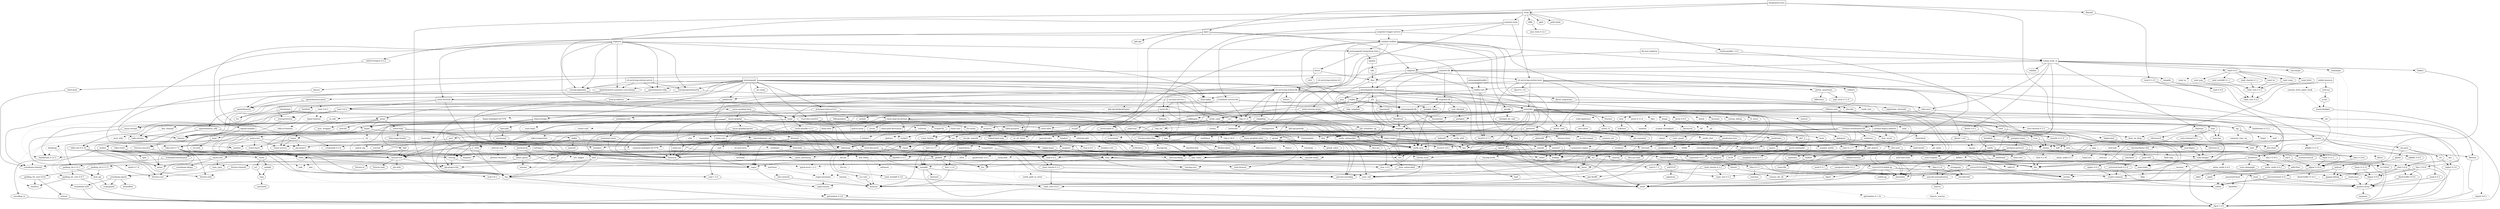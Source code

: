 digraph {
    0 [ label = "catalyst-toolbox" shape = box]
    1 [ label = "chain-addr" shape = box]
    2 [ label = "chain-core" shape = box]
    3 [ label = "chain-ser" shape = box]
    4 [ label = "chain-crypto" shape = box]
    5 [ label = "typed-bytes" shape = box]
    6 [ label = "chain-impl-mockchain" shape = box]
    7 [ label = "cardano-legacy-address" shape = box]
    8 [ label = "chain-time" shape = box]
    9 [ label = "chain-vote" shape = box]
    10 [ label = "imhamt" shape = box]
    11 [ label = "sparse-array" shape = box]
    12 [ label = "chain-storage" shape = box]
    13 [ label = "jcli" shape = box]
    14 [ label = "jormungandr-lib" shape = box]
    15 [ label = "jormungandr-automation" shape = box]
    16 [ label = "jortestkit" shape = box]
    17 [ label = "jormungandr-integration-tests" shape = box]
    18 [ label = "hersir" shape = box]
    19 [ label = "thor" shape = box]
    20 [ label = "loki" shape = box]
    21 [ label = "mjolnir" shape = box]
    22 [ label = "snapshot-lib" shape = box]
    23 [ label = "symmetric-cipher" shape = box]
    24 [ label = "vit-servicing-station-lib" shape = box]
    25 [ label = "event-db" shape = box]
    26 [ label = "vit-servicing-station-tests" shape = box]
    27 [ label = "wallet" shape = box]
    28 [ label = "chain-path-derivation" shape = box]
    29 [ label = "hdkeygen" shape = box]
    30 [ label = "chain-network" shape = box]
    31 [ label = "jormungandrwallet" shape = box]
    32 [ label = "wallet-core" shape = box]
    33 [ label = "wallet-wasm-js" shape = box]
    34 [ label = "jormungandr" shape = box]
    35 [ label = "explorer" shape = box]
    36 [ label = "settings" shape = box]
    37 [ label = "blockchain" shape = box]
    38 [ label = "vit-servicing-station-cli" shape = box]
    39 [ label = "vit-servicing-station-server" shape = box]
    40 [ label = "iapyx" shape = box]
    41 [ label = "valgrind" shape = box]
    42 [ label = "vitup" shape = box]
    43 [ label = "mainnet-lib" shape = box]
    44 [ label = "mainnet-tools" shape = box]
    45 [ label = "scheduler-service-lib" shape = box]
    46 [ label = "signals-handler" shape = box]
    47 [ label = "snapshot-trigger-service" shape = box]
    48 [ label = "voting_tools_rs" shape = box]
    49 [ label = "integration-tests" shape = box]
    50 [ label = "db-sync-explorer" shape = box]
    51 [ label = "cat-data-service" shape = box]
    52 [ label = "assert_fs" ]
    53 [ label = "bech32 0.8.1" ]
    54 [ label = "clap 4.1.4" ]
    55 [ label = "color-eyre" ]
    56 [ label = "csv" ]
    57 [ label = "fraction" ]
    58 [ label = "futures" ]
    59 [ label = "gag" ]
    60 [ label = "governor" ]
    61 [ label = "graphql_client" ]
    62 [ label = "hex" ]
    63 [ label = "image" ]
    64 [ label = "itertools" ]
    65 [ label = "once_cell" ]
    66 [ label = "qrcode" ]
    67 [ label = "quircs" ]
    68 [ label = "rand 0.8.5" ]
    69 [ label = "rand_chacha 0.3.1" ]
    70 [ label = "rayon" ]
    71 [ label = "regex" ]
    72 [ label = "reqwest" ]
    73 [ label = "rust_decimal" ]
    74 [ label = "serde" ]
    75 [ label = "serde_json" ]
    76 [ label = "serde_yaml" ]
    77 [ label = "sscanf" ]
    78 [ label = "thiserror" ]
    79 [ label = "time 0.3.17" ]
    80 [ label = "tokio" ]
    81 [ label = "tracing" ]
    82 [ label = "tracing-subscriber" ]
    83 [ label = "url" ]
    84 [ label = "cryptoxide 0.4.2" ]
    85 [ label = "proptest" ]
    86 [ label = "quickcheck" ]
    87 [ label = "curve25519-dalek-ng" ]
    88 [ label = "ed25519-bip32 0.4.1" ]
    89 [ label = "ed25519-dalek" ]
    90 [ label = "generic-array" ]
    91 [ label = "rand_core 0.6.4" ]
    92 [ label = "sha2 0.10.6" ]
    93 [ label = "lazy_static" ]
    94 [ label = "strum" ]
    95 [ label = "cbor_event" ]
    96 [ label = "const_format" ]
    97 [ label = "criterion" style = dashed]
    98 [ label = "data-pile" ]
    99 [ label = "sled" ]
    100 [ label = "tempfile" ]
    101 [ label = "base64 0.13.1" ]
    102 [ label = "bincode" ]
    103 [ label = "bytes" ]
    104 [ label = "clap_complete" ]
    105 [ label = "gtmpl" ]
    106 [ label = "rpassword" ]
    107 [ label = "http" ]
    108 [ label = "humantime" ]
    109 [ label = "parity-multiaddr" ]
    110 [ label = "serde_with" ]
    111 [ label = "assert_cmd" ]
    112 [ label = "bytesize" ]
    113 [ label = "custom_debug" ]
    114 [ label = "flate2" ]
    115 [ label = "fs_extra" ]
    116 [ label = "json" ]
    117 [ label = "keynesis" ]
    118 [ label = "log" ]
    119 [ label = "netstat2" ]
    120 [ label = "os_info" ]
    121 [ label = "poldercast" ]
    122 [ label = "predicates" ]
    123 [ label = "prost 0.9.0" ]
    124 [ label = "semver" ]
    125 [ label = "sysinfo" ]
    126 [ label = "tar" ]
    127 [ label = "tokio-stream" ]
    128 [ label = "tonic 0.6.2" ]
    129 [ label = "warp" ]
    130 [ label = "zip" ]
    131 [ label = "console" ]
    132 [ label = "dialoguer" ]
    133 [ label = "indicatif" ]
    134 [ label = "sha-1 0.9.8" ]
    135 [ label = "sha2 0.9.9" ]
    136 [ label = "bech32 0.7.3" ]
    137 [ label = "yaml-rust" ]
    138 [ label = "ctrlc" ]
    139 [ label = "slave-pool" ]
    140 [ label = "cocoon" ]
    141 [ label = "dirs" ]
    142 [ label = "serde_test" style = dashed]
    143 [ label = "zeroize" ]
    144 [ label = "diesel 1.4.8" ]
    145 [ label = "diesel_migrations" ]
    146 [ label = "dotenv" ]
    147 [ label = "http-zipkin" ]
    148 [ label = "notify" ]
    149 [ label = "r2d2" ]
    150 [ label = "simplelog" ]
    151 [ label = "tracing-futures" ]
    152 [ label = "bb8" ]
    153 [ label = "bb8-postgres" ]
    154 [ label = "chrono" ]
    155 [ label = "dotenvy" ]
    156 [ label = "tokio-postgres" ]
    157 [ label = "cfg-if 0.1.10" ]
    158 [ label = "dyn-clone" ]
    159 [ label = "fake" ]
    160 [ label = "hyper" ]
    161 [ label = "postgres" ]
    162 [ label = "pretty_assertions" ]
    163 [ label = "rand 0.7.3" ]
    164 [ label = "rand_core 0.5.1" ]
    165 [ label = "refinery" ]
    166 [ label = "hashlink" ]
    167 [ label = "http-body" ]
    168 [ label = "pin-project" ]
    169 [ label = "clear_on_drop" ]
    170 [ label = "console_error_panic_hook" style = dashed]
    171 [ label = "getrandom 0.2.8" ]
    172 [ label = "js-sys" ]
    173 [ label = "wasm-bindgen" ]
    174 [ label = "web-sys" ]
    175 [ label = "arc-swap" ]
    176 [ label = "jsonrpsee-core" ]
    177 [ label = "jsonrpsee-http-server" ]
    178 [ label = "linked-hash-map" ]
    179 [ label = "local-ip-address" ]
    180 [ label = "lru" ]
    181 [ label = "opentelemetry" ]
    182 [ label = "opentelemetry-otlp" ]
    183 [ label = "opentelemetry-semantic-conventions" ]
    184 [ label = "tokio-util 0.6.10" ]
    185 [ label = "tracing-appender" ]
    186 [ label = "tracing-opentelemetry" ]
    187 [ label = "trust-dns-resolver" ]
    188 [ label = "anyhow" ]
    189 [ label = "async-graphql" ]
    190 [ label = "async-graphql-warp" ]
    191 [ label = "futures-channel" ]
    192 [ label = "futures-util" ]
    193 [ label = "ed25519-bip32 0.3.2" ]
    194 [ label = "prettytable-rs" ]
    195 [ label = "warp-reverse-proxy" ]
    196 [ label = "diffy" ]
    197 [ label = "glob" ]
    198 [ label = "ipfs-api" ]
    199 [ label = "path-slash" ]
    200 [ label = "rustls" ]
    201 [ label = "rustls-pemfile 1.0.2" ]
    202 [ label = "tempdir" ]
    203 [ label = "tokio-rustls" ]
    204 [ label = "uuid 0.8.2" ]
    205 [ label = "walkdir" ]
    206 [ label = "blockfrost" ]
    207 [ label = "cardano-serialization-lib" ]
    208 [ label = "pharos" ]
    209 [ label = "job_scheduler_ng" ]
    210 [ label = "num-traits" ]
    211 [ label = "uuid 1.3.0" ]
    212 [ label = "bigdecimal" ]
    213 [ label = "blake2" ]
    214 [ label = "bytekind" ]
    215 [ label = "ciborium" ]
    216 [ label = "diesel 2.0.3" ]
    217 [ label = "microtype" ]
    218 [ label = "nonempty" ]
    219 [ label = "rand 0.6.5" ]
    220 [ label = "rand_core 0.4.2" ]
    221 [ label = "validity" ]
    222 [ label = "base64 0.21.0" ]
    223 [ label = "cfg-if 1.0.0" ]
    224 [ label = "libmath" ]
    225 [ label = "rand_chacha 0.2.2" ]
    226 [ label = "axum" ]
    227 [ label = "doc-comment" ]
    228 [ label = "globwalk" ]
    229 [ label = "predicates-core" ]
    230 [ label = "predicates-tree" ]
    231 [ label = "bitflags" ]
    232 [ label = "clap_lex" ]
    233 [ label = "is-terminal" ]
    234 [ label = "strsim" style = dashed]
    235 [ label = "termcolor" style = dashed]
    236 [ label = "backtrace" ]
    237 [ label = "color-spantrace" style = dashed]
    238 [ label = "eyre" ]
    239 [ label = "indenter" ]
    240 [ label = "owo-colors" ]
    241 [ label = "tracing-error" style = dashed]
    242 [ label = "bstr 0.2.17" ]
    243 [ label = "csv-core" ]
    244 [ label = "itoa 0.4.8" ]
    245 [ label = "ryu" ]
    246 [ label = "num" ]
    247 [ label = "futures-core" ]
    248 [ label = "futures-executor" ]
    249 [ label = "futures-io" ]
    250 [ label = "futures-sink" ]
    251 [ label = "futures-task" ]
    252 [ label = "filedescriptor" ]
    253 [ label = "futures-timer" style = dashed]
    254 [ label = "no-std-compat" ]
    255 [ label = "nonzero_ext" ]
    256 [ label = "parking_lot 0.12.1" ]
    257 [ label = "smallvec" ]
    258 [ label = "bytemuck" ]
    259 [ label = "byteorder" ]
    260 [ label = "color_quant" ]
    261 [ label = "gif" style = dashed]
    262 [ label = "jpeg-decoder" style = dashed]
    263 [ label = "num-iter" ]
    264 [ label = "num-rational 0.3.2" ]
    265 [ label = "png" style = dashed]
    266 [ label = "scoped_threadpool" style = dashed]
    267 [ label = "tiff" style = dashed]
    268 [ label = "either" ]
    269 [ label = "checked_int_cast" ]
    270 [ label = "ppv-lite86" ]
    271 [ label = "rayon-core" ]
    272 [ label = "aho-corasick" ]
    273 [ label = "memchr" ]
    274 [ label = "regex-syntax" ]
    275 [ label = "mime_guess" ]
    276 [ label = "serde_urlencoded" ]
    277 [ label = "tower-service" ]
    278 [ label = "arrayvec" ]
    279 [ label = "borsh" style = dashed]
    280 [ label = "bytecheck" style = dashed]
    281 [ label = "rkyv" style = dashed]
    282 [ label = "itoa 1.0.5" ]
    283 [ label = "indexmap" ]
    284 [ label = "time-core" ]
    285 [ label = "mio" style = dashed]
    286 [ label = "num_cpus" ]
    287 [ label = "pin-project-lite" ]
    288 [ label = "tracing-core" ]
    289 [ label = "matchers" style = dashed]
    290 [ label = "nu-ansi-term" style = dashed]
    291 [ label = "sharded-slab" style = dashed]
    292 [ label = "thread_local" ]
    293 [ label = "tracing-log" style = dashed]
    294 [ label = "tracing-serde" style = dashed]
    295 [ label = "form_urlencoded" ]
    296 [ label = "idna 0.3.0" ]
    297 [ label = "percent-encoding" ]
    298 [ label = "bit-set" style = dashed]
    299 [ label = "quick-error 2.0.1" style = dashed]
    300 [ label = "rand_xorshift 0.3.0" ]
    301 [ label = "rusty-fork" style = dashed]
    302 [ label = "unarray" ]
    303 [ label = "env_logger" style = dashed]
    304 [ label = "digest 0.9.0" ]
    305 [ label = "subtle-ng" ]
    306 [ label = "curve25519-dalek" ]
    307 [ label = "ed25519" ]
    308 [ label = "typenum" ]
    309 [ label = "digest 0.10.6" ]
    310 [ label = "atty" style = dashed]
    311 [ label = "cast" style = dashed]
    312 [ label = "clap 2.34.0" style = dashed]
    313 [ label = "criterion-plot" style = dashed]
    314 [ label = "oorandom" style = dashed]
    315 [ label = "plotters" style = dashed]
    316 [ label = "serde_cbor" style = dashed]
    317 [ label = "tinytemplate" style = dashed]
    318 [ label = "memmap2" ]
    319 [ label = "crc32fast" ]
    320 [ label = "crossbeam-epoch" ]
    321 [ label = "crossbeam-utils" ]
    322 [ label = "fxhash" ]
    323 [ label = "libc" ]
    324 [ label = "parking_lot 0.11.2" ]
    325 [ label = "fastrand" ]
    326 [ label = "remove_dir_all" ]
    327 [ label = "gtmpl_value" ]
    328 [ label = "fnv" ]
    329 [ label = "arrayref" ]
    330 [ label = "bs58" ]
    331 [ label = "data-encoding" ]
    332 [ label = "multihash" ]
    333 [ label = "static_assertions" ]
    334 [ label = "unsigned-varint 0.7.1" ]
    335 [ label = "bstr 1.2.0" ]
    336 [ label = "wait-timeout" ]
    337 [ label = "miniz_oxide 0.6.2" ]
    338 [ label = "cryptoxide 0.3.6" ]
    339 [ label = "difflib" style = dashed]
    340 [ label = "float-cmp" style = dashed]
    341 [ label = "normalize-line-endings" style = dashed]
    342 [ label = "filetime" ]
    343 [ label = "tokio-util 0.7.4" ]
    344 [ label = "async-stream" ]
    345 [ label = "h2" style = dashed]
    346 [ label = "hyper-timeout" style = dashed]
    347 [ label = "tower" ]
    348 [ label = "tower-layer" ]
    349 [ label = "headers" ]
    350 [ label = "mime" ]
    351 [ label = "multipart" style = dashed]
    352 [ label = "rustls-pemfile 0.2.1" ]
    353 [ label = "scoped-tls" ]
    354 [ label = "tokio-tungstenite" style = dashed]
    355 [ label = "aes" style = dashed]
    356 [ label = "bzip2" style = dashed]
    357 [ label = "constant_time_eq" style = dashed]
    358 [ label = "hmac 0.12.1" ]
    359 [ label = "pbkdf2 0.11.0" style = dashed]
    360 [ label = "sha1" ]
    361 [ label = "zstd" style = dashed]
    362 [ label = "unicode-width" ]
    363 [ label = "shell-words" ]
    364 [ label = "number_prefix" ]
    365 [ label = "block-buffer 0.9.0" ]
    366 [ label = "opaque-debug" ]
    367 [ label = "crossbeam-channel" ]
    368 [ label = "aes-gcm" ]
    369 [ label = "chacha20poly1305" ]
    370 [ label = "hmac 0.11.0" ]
    371 [ label = "pbkdf2 0.9.0" ]
    372 [ label = "dirs-sys" ]
    373 [ label = "pq-sys" style = dashed]
    374 [ label = "migrations_internals" ]
    375 [ label = "zipkin" ]
    376 [ label = "scheduled-thread-pool" ]
    377 [ label = "iana-time-zone" style = dashed]
    378 [ label = "num-integer" ]
    379 [ label = "time 0.1.45" style = dashed]
    380 [ label = "fallible-iterator" ]
    381 [ label = "phf" ]
    382 [ label = "postgres-protocol" ]
    383 [ label = "postgres-types" ]
    384 [ label = "socket2" ]
    385 [ label = "httparse" ]
    386 [ label = "httpdate" ]
    387 [ label = "want" ]
    388 [ label = "ansi_term 0.11.0" ]
    389 [ label = "difference" ]
    390 [ label = "getrandom 0.1.16" style = dashed]
    391 [ label = "refinery-core" ]
    392 [ label = "hashbrown 0.12.3" ]
    393 [ label = "beef" ]
    394 [ label = "jsonrpsee-types" ]
    395 [ label = "rustc-hash" style = dashed]
    396 [ label = "globset" ]
    397 [ label = "unicase" ]
    398 [ label = "opentelemetry_api" ]
    399 [ label = "opentelemetry_sdk" ]
    400 [ label = "opentelemetry-proto" ]
    401 [ label = "prost 0.11.6" style = dashed]
    402 [ label = "tonic 0.8.3" style = dashed]
    403 [ label = "slab" style = dashed]
    404 [ label = "lru-cache" ]
    405 [ label = "resolv-conf" style = dashed]
    406 [ label = "trust-dns-proto" ]
    407 [ label = "async-graphql-parser" ]
    408 [ label = "async-graphql-value" ]
    409 [ label = "fast_chemail" style = dashed]
    410 [ label = "multer" ]
    411 [ label = "pin-utils" ]
    412 [ label = "encode_unicode" ]
    413 [ label = "term" ]
    414 [ label = "ansi_term 0.12.1" ]
    415 [ label = "ipfs-api-backend-hyper" style = dashed]
    416 [ label = "ring" ]
    417 [ label = "sct" ]
    418 [ label = "webpki" ]
    419 [ label = "rand 0.4.6" ]
    420 [ label = "same-file" ]
    421 [ label = "toml" ]
    422 [ label = "num-bigint" ]
    423 [ label = "schemars" ]
    424 [ label = "cron" ]
    425 [ label = "libm" style = dashed]
    426 [ label = "ciborium-io" ]
    427 [ label = "ciborium-ll" ]
    428 [ label = "secrecy" style = dashed]
    429 [ label = "rand_chacha 0.1.1" ]
    430 [ label = "rand_hc" ]
    431 [ label = "rand_isaac" ]
    432 [ label = "rand_jitter" ]
    433 [ label = "rand_os" style = dashed]
    434 [ label = "rand_pcg" ]
    435 [ label = "rand_xorshift 0.1.1" ]
    436 [ label = "rand 0.3.23" ]
    437 [ label = "axum-core" ]
    438 [ label = "matchit" ]
    439 [ label = "serde_path_to_error" style = dashed]
    440 [ label = "sync_wrapper" ]
    441 [ label = "tower-http" ]
    442 [ label = "ignore" ]
    443 [ label = "termtree" ]
    444 [ label = "os_str_bytes" ]
    445 [ label = "io-lifetimes" ]
    446 [ label = "addr2line" ]
    447 [ label = "object" ]
    448 [ label = "rustc-demangle" ]
    449 [ label = "regex-automata" style = dashed]
    450 [ label = "num-complex" ]
    451 [ label = "num-rational 0.4.1" ]
    452 [ label = "lock_api" ]
    453 [ label = "parking_lot_core 0.9.7" ]
    454 [ label = "weezl" style = dashed]
    455 [ label = "deflate" style = dashed]
    456 [ label = "miniz_oxide 0.3.7" style = dashed]
    457 [ label = "miniz_oxide 0.4.4" style = dashed]
    458 [ label = "crossbeam-deque" ]
    459 [ label = "hashbrown 0.13.2" style = dashed]
    460 [ label = "ptr_meta" style = dashed]
    461 [ label = "rend" style = dashed]
    462 [ label = "seahash" style = dashed]
    463 [ label = "overload" style = dashed]
    464 [ label = "unicode-bidi" ]
    465 [ label = "unicode-normalization" ]
    466 [ label = "bit-vec" style = dashed]
    467 [ label = "quick-error 1.2.3" style = dashed]
    468 [ label = "subtle" ]
    469 [ label = "signature" ]
    470 [ label = "block-buffer 0.10.3" style = dashed]
    471 [ label = "crypto-common" ]
    472 [ label = "textwrap" style = dashed]
    473 [ label = "plotters-backend" style = dashed]
    474 [ label = "plotters-svg" style = dashed]
    475 [ label = "half" ]
    476 [ label = "memoffset" ]
    477 [ label = "scopeguard" ]
    478 [ label = "instant" ]
    479 [ label = "parking_lot_core 0.8.6" ]
    480 [ label = "unsigned-varint 0.5.1" ]
    481 [ label = "adler" ]
    482 [ label = "tokio-io-timeout" style = dashed]
    483 [ label = "headers-core" ]
    484 [ label = "buf_redux" style = dashed]
    485 [ label = "safemem" style = dashed]
    486 [ label = "twoway" style = dashed]
    487 [ label = "tungstenite" style = dashed]
    488 [ label = "cipher 0.3.0" ]
    489 [ label = "bzip2-sys" style = dashed]
    490 [ label = "password-hash" style = dashed]
    491 [ label = "zstd-safe" style = dashed]
    492 [ label = "aead 0.4.3" ]
    493 [ label = "ctr" ]
    494 [ label = "ghash" ]
    495 [ label = "aead 0.5.1" ]
    496 [ label = "chacha20" ]
    497 [ label = "cipher 0.4.3" ]
    498 [ label = "poly1305" ]
    499 [ label = "crypto-mac" ]
    500 [ label = "lazycell" ]
    501 [ label = "zipkin-types" ]
    502 [ label = "phf_shared" ]
    503 [ label = "md-5" ]
    504 [ label = "stringprep" ]
    505 [ label = "try-lock" ]
    506 [ label = "siphasher" ]
    507 [ label = "ahash 0.7.6" style = dashed]
    508 [ label = "dashmap" style = dashed]
    509 [ label = "hostname" style = dashed]
    510 [ label = "idna 0.2.3" ]
    511 [ label = "ipnet" ]
    512 [ label = "tinyvec" ]
    513 [ label = "pest" ]
    514 [ label = "ascii_utils" style = dashed]
    515 [ label = "encoding_rs" ]
    516 [ label = "spin" ]
    517 [ label = "dirs-next" ]
    518 [ label = "hyper-multipart-rfc7578" style = dashed]
    519 [ label = "ipfs-api-prelude" style = dashed]
    520 [ label = "untrusted" ]
    521 [ label = "nom" ]
    522 [ label = "rand_core 0.3.1" ]
    523 [ label = "http-range-header" ]
    524 [ label = "gimli" ]
    525 [ label = "adler32" style = dashed]
    526 [ label = "ahash 0.8.3" style = dashed]
    527 [ label = "sha-1 0.10.1" style = dashed]
    528 [ label = "utf-8" style = dashed]
    529 [ label = "base64ct" style = dashed]
    530 [ label = "zstd-sys" style = dashed]
    531 [ label = "polyval" ]
    532 [ label = "inout" ]
    533 [ label = "universal-hash 0.5.0" ]
    534 [ label = "match_cfg" style = dashed]
    535 [ label = "matches" ]
    536 [ label = "tinyvec_macros" style = dashed]
    537 [ label = "ucd-trie" ]
    538 [ label = "dirs-sys-next" ]
    539 [ label = "common-multipart-rfc7578" style = dashed]
    540 [ label = "multibase" style = dashed]
    541 [ label = "minimal-lexical" ]
    542 [ label = "universal-hash 0.4.1" ]
    543 [ label = "base-x" style = dashed]
    544 [ label = "data-encoding-macro" style = dashed]
    0 -> 55 [ ]
    0 -> 59 [ ]
    0 -> 60 [ ]
    0 -> 17 [ ]
    0 -> 66 [ ]
    0 -> 67 [ ]
    0 -> 77 [ ]
    0 -> 23 [ ]
    0 -> 24 [ ]
    0 -> 27 [ ]
    1 -> 2 [ ]
    1 -> 4 [ ]
    2 -> 3 [ ]
    3 -> 78 [ ]
    4 -> 53 [ ]
    4 -> 87 [ ]
    4 -> 88 [ ]
    4 -> 89 [ ]
    4 -> 62 [ ]
    4 -> 85 [ style = dotted]
    4 -> 86 [ style = dotted]
    4 -> 70 [ ]
    4 -> 92 [ ]
    4 -> 5 [ ]
    6 -> 7 [ ]
    6 -> 1 [ ]
    6 -> 8 [ ]
    6 -> 9 [ ]
    6 -> 10 [ ]
    6 -> 11 [ ]
    6 -> 94 [ ]
    6 -> 81 [ ]
    7 -> 95 [ ]
    7 -> 88 [ ]
    8 -> 2 [ ]
    8 -> 85 [ style = dotted]
    8 -> 86 [ style = dotted]
    9 -> 2 [ ]
    9 -> 4 [ ]
    9 -> 96 [ ]
    10 -> 85 [ style = dotted]
    10 -> 78 [ ]
    12 -> 97 [ style = dotted]
    12 -> 98 [ ]
    12 -> 91 [ style = dotted]
    12 -> 99 [ ]
    12 -> 100 [ style = dotted]
    12 -> 78 [ ]
    13 -> 102 [ ]
    13 -> 104 [ ]
    13 -> 105 [ ]
    13 -> 14 [ ]
    13 -> 72 [ ]
    13 -> 106 [ ]
    13 -> 76 [ ]
    14 -> 6 [ ]
    14 -> 107 [ ]
    14 -> 108 [ ]
    14 -> 109 [ ]
    14 -> 110 [ ]
    15 -> 111 [ ]
    15 -> 12 [ ]
    15 -> 61 [ ]
    15 -> 13 [ ]
    15 -> 16 [ ]
    15 -> 116 [ ]
    15 -> 119 [ ]
    15 -> 121 [ ]
    15 -> 128 [ ]
    15 -> 82 [ ]
    16 -> 52 [ ]
    16 -> 53 [ ]
    16 -> 112 [ ]
    16 -> 56 [ ]
    16 -> 113 [ ]
    16 -> 132 [ ]
    16 -> 115 [ ]
    16 -> 62 [ ]
    16 -> 108 [ ]
    16 -> 133 [ ]
    16 -> 120 [ ]
    16 -> 72 [ ]
    16 -> 124 [ ]
    16 -> 76 [ ]
    16 -> 134 [ ]
    16 -> 135 [ ]
    16 -> 125 [ ]
    16 -> 126 [ ]
    16 -> 129 [ ]
    16 -> 130 [ ]
    17 -> 136 [ ]
    17 -> 18 [ ]
    17 -> 21 [ ]
    18 -> 138 [ ]
    18 -> 139 [ ]
    18 -> 19 [ ]
    19 -> 140 [ ]
    19 -> 141 [ ]
    19 -> 15 [ ]
    20 -> 19 [ ]
    21 -> 20 [ ]
    22 -> 57 [ ]
    22 -> 61 [ ]
    22 -> 14 [ ]
    22 -> 72 [ ]
    22 -> 73 [ ]
    22 -> 142 [ style = dotted]
    23 -> 84 [ ]
    23 -> 68 [ ]
    23 -> 78 [ ]
    23 -> 143 [ ]
    24 -> 54 [ ]
    24 -> 145 [ ]
    24 -> 146 [ ]
    24 -> 25 [ ]
    24 -> 147 [ ]
    24 -> 64 [ ]
    24 -> 148 [ ]
    24 -> 150 [ ]
    24 -> 22 [ ]
    24 -> 151 [ ]
    24 -> 82 [ ]
    24 -> 129 [ ]
    25 -> 153 [ ]
    25 -> 155 [ ]
    25 -> 75 [ ]
    25 -> 78 [ ]
    26 -> 111 [ ]
    26 -> 157 [ ]
    26 -> 158 [ ]
    26 -> 159 [ ]
    26 -> 16 [ ]
    26 -> 162 [ ]
    26 -> 165 [ ]
    26 -> 24 [ ]
    27 -> 166 [ ]
    27 -> 29 [ ]
    27 -> 64 [ ]
    27 -> 14 [ ]
    28 -> 78 [ ]
    29 -> 7 [ ]
    29 -> 1 [ ]
    29 -> 28 [ ]
    30 -> 4 [ ]
    30 -> 58 [ ]
    30 -> 78 [ ]
    30 -> 128 [ ]
    31 -> 32 [ ]
    32 -> 136 [ ]
    32 -> 23 [ ]
    32 -> 27 [ ]
    33 -> 169 [ ]
    33 -> 170 [ style = dotted]
    33 -> 32 [ ]
    33 -> 174 [ ]
    34 -> 175 [ ]
    34 -> 30 [ ]
    34 -> 12 [ ]
    34 -> 54 [ ]
    34 -> 147 [ ]
    34 -> 14 [ ]
    34 -> 177 [ ]
    34 -> 179 [ ]
    34 -> 182 [ ]
    34 -> 183 [ ]
    34 -> 121 [ ]
    34 -> 72 [ ]
    34 -> 76 [ ]
    34 -> 185 [ ]
    34 -> 186 [ ]
    34 -> 187 [ ]
    34 -> 129 [ ]
    35 -> 188 [ ]
    35 -> 190 [ ]
    35 -> 30 [ ]
    35 -> 147 [ ]
    35 -> 17 [ ]
    35 -> 182 [ ]
    35 -> 183 [ ]
    35 -> 185 [ ]
    35 -> 186 [ ]
    36 -> 99 [ ]
    36 -> 78 [ ]
    37 -> 6 [ ]
    37 -> 180 [ ]
    38 -> 56 [ ]
    38 -> 24 [ ]
    39 -> 182 [ ]
    39 -> 183 [ ]
    39 -> 185 [ ]
    39 -> 186 [ ]
    39 -> 24 [ ]
    40 -> 0 [ ]
    40 -> 193 [ ]
    40 -> 194 [ ]
    40 -> 41 [ ]
    41 -> 15 [ ]
    41 -> 26 [ ]
    41 -> 32 [ ]
    41 -> 195 [ ]
    42 -> 196 [ ]
    42 -> 197 [ ]
    42 -> 198 [ ]
    42 -> 44 [ ]
    42 -> 199 [ ]
    42 -> 201 [ ]
    42 -> 185 [ ]
    42 -> 204 [ ]
    42 -> 41 [ ]
    43 -> 206 [ ]
    43 -> 207 [ ]
    43 -> 208 [ ]
    43 -> 22 [ ]
    43 -> 202 [ ]
    43 -> 19 [ ]
    44 -> 209 [ ]
    44 -> 194 [ ]
    44 -> 47 [ ]
    44 -> 26 [ ]
    45 -> 154 [ ]
    45 -> 54 [ ]
    45 -> 58 [ ]
    45 -> 16 [ ]
    45 -> 211 [ ]
    46 -> 58 [ ]
    46 -> 80 [ ]
    47 -> 0 [ ]
    47 -> 45 [ ]
    47 -> 46 [ ]
    47 -> 48 [ ]
    48 -> 213 [ ]
    48 -> 214 [ ]
    48 -> 215 [ ]
    48 -> 55 [ ]
    48 -> 216 [ ]
    48 -> 43 [ ]
    48 -> 217 [ ]
    48 -> 218 [ ]
    48 -> 219 [ ]
    48 -> 221 [ ]
    49 -> 40 [ ]
    49 -> 224 [ ]
    49 -> 225 [ ]
    49 -> 42 [ ]
    50 -> 24 [ ]
    50 -> 48 [ ]
    51 -> 226 [ ]
    51 -> 54 [ ]
    51 -> 25 [ ]
    51 -> 82 [ ]
    52 -> 227 [ ]
    52 -> 228 [ ]
    52 -> 122 [ ]
    52 -> 230 [ ]
    52 -> 100 [ ]
    54 -> 231 [ ]
    54 -> 232 [ ]
    54 -> 233 [ style = dotted]
    54 -> 65 [ style = dotted]
    54 -> 234 [ style = dotted]
    54 -> 235 [ style = dotted]
    55 -> 236 [ ]
    55 -> 237 [ style = dotted]
    55 -> 238 [ ]
    56 -> 242 [ ]
    56 -> 243 [ ]
    56 -> 244 [ ]
    56 -> 245 [ ]
    57 -> 93 [ style = dotted]
    57 -> 246 [ ]
    58 -> 248 [ style = dotted]
    59 -> 252 [ ]
    59 -> 100 [ ]
    60 -> 58 [ style = dotted]
    60 -> 253 [ style = dotted]
    60 -> 254 [ ]
    60 -> 255 [ ]
    60 -> 256 [ ]
    60 -> 68 [ style = dotted]
    61 -> 75 [ ]
    63 -> 258 [ ]
    63 -> 261 [ style = dotted]
    63 -> 263 [ ]
    63 -> 264 [ ]
    63 -> 265 [ style = dotted]
    63 -> 266 [ style = dotted]
    63 -> 267 [ style = dotted]
    64 -> 268 [ ]
    66 -> 269 [ ]
    66 -> 63 [ style = dotted]
    67 -> 210 [ ]
    67 -> 78 [ ]
    68 -> 69 [ style = dotted]
    69 -> 270 [ ]
    69 -> 91 [ ]
    70 -> 268 [ ]
    70 -> 271 [ ]
    71 -> 272 [ style = dotted]
    71 -> 274 [ ]
    72 -> 222 [ ]
    72 -> 192 [ ]
    72 -> 107 [ ]
    72 -> 275 [ style = dotted]
    72 -> 75 [ style = dotted]
    72 -> 276 [ ]
    72 -> 277 [ ]
    72 -> 83 [ ]
    73 -> 278 [ ]
    73 -> 279 [ style = dotted]
    73 -> 161 [ style = dotted]
    73 -> 281 [ style = dotted]
    73 -> 75 [ style = dotted]
    75 -> 282 [ ]
    75 -> 245 [ ]
    75 -> 74 [ ]
    76 -> 283 [ ]
    76 -> 245 [ ]
    76 -> 137 [ ]
    77 -> 96 [ ]
    77 -> 93 [ ]
    77 -> 71 [ ]
    79 -> 282 [ style = dotted]
    79 -> 74 [ style = dotted]
    79 -> 284 [ ]
    80 -> 103 [ style = dotted]
    80 -> 273 [ style = dotted]
    80 -> 285 [ style = dotted]
    80 -> 286 [ style = dotted]
    80 -> 256 [ style = dotted]
    80 -> 287 [ ]
    81 -> 118 [ style = dotted]
    81 -> 287 [ ]
    81 -> 288 [ ]
    82 -> 289 [ style = dotted]
    82 -> 290 [ style = dotted]
    82 -> 71 [ style = dotted]
    82 -> 75 [ style = dotted]
    82 -> 291 [ style = dotted]
    82 -> 257 [ style = dotted]
    82 -> 292 [ style = dotted]
    82 -> 79 [ style = dotted]
    82 -> 81 [ style = dotted]
    82 -> 293 [ style = dotted]
    82 -> 294 [ style = dotted]
    83 -> 295 [ ]
    83 -> 296 [ ]
    83 -> 74 [ style = dotted]
    85 -> 298 [ style = dotted]
    85 -> 231 [ ]
    85 -> 259 [ ]
    85 -> 93 [ style = dotted]
    85 -> 210 [ ]
    85 -> 299 [ style = dotted]
    85 -> 68 [ ]
    85 -> 300 [ ]
    85 -> 274 [ style = dotted]
    85 -> 301 [ style = dotted]
    85 -> 302 [ ]
    86 -> 303 [ style = dotted]
    86 -> 163 [ ]
    87 -> 259 [ ]
    87 -> 304 [ ]
    87 -> 91 [ ]
    87 -> 305 [ ]
    87 -> 143 [ ]
    88 -> 84 [ ]
    89 -> 306 [ ]
    89 -> 307 [ ]
    89 -> 163 [ style = dotted]
    89 -> 74 [ style = dotted]
    89 -> 135 [ ]
    90 -> 308 [ ]
    91 -> 171 [ style = dotted]
    92 -> 309 [ ]
    97 -> 310 [ style = dashed]
    97 -> 312 [ style = dashed]
    97 -> 313 [ style = dashed]
    97 -> 56 [ style = dashed]
    97 -> 58 [ style = dotted]
    97 -> 314 [ style = dashed]
    97 -> 315 [ style = dashed]
    97 -> 70 [ style = dashed]
    97 -> 71 [ style = dashed]
    97 -> 316 [ style = dashed]
    97 -> 317 [ style = dashed]
    97 -> 80 [ style = dotted]
    97 -> 205 [ style = dashed]
    98 -> 318 [ ]
    99 -> 319 [ ]
    99 -> 320 [ ]
    99 -> 322 [ ]
    99 -> 323 [ ]
    99 -> 118 [ ]
    99 -> 324 [ ]
    100 -> 223 [ ]
    100 -> 325 [ ]
    100 -> 326 [ ]
    102 -> 74 [ ]
    103 -> 74 [ style = dotted]
    104 -> 54 [ ]
    105 -> 327 [ ]
    105 -> 64 [ ]
    105 -> 93 [ ]
    105 -> 297 [ ]
    106 -> 75 [ ]
    107 -> 103 [ ]
    107 -> 328 [ ]
    107 -> 282 [ ]
    109 -> 329 [ ]
    109 -> 330 [ ]
    109 -> 259 [ ]
    109 -> 331 [ ]
    109 -> 332 [ ]
    109 -> 333 [ ]
    109 -> 334 [ ]
    109 -> 83 [ style = dotted]
    110 -> 101 [ style = dotted]
    110 -> 154 [ style = dotted]
    110 -> 62 [ style = dotted]
    110 -> 283 [ style = dotted]
    110 -> 75 [ style = dotted]
    110 -> 79 [ style = dotted]
    111 -> 335 [ ]
    111 -> 227 [ ]
    111 -> 122 [ ]
    111 -> 230 [ ]
    111 -> 336 [ ]
    114 -> 319 [ ]
    114 -> 337 [ style = dotted]
    117 -> 338 [ ]
    117 -> 62 [ ]
    117 -> 69 [ ]
    117 -> 78 [ ]
    118 -> 223 [ ]
    118 -> 74 [ style = dotted]
    119 -> 231 [ ]
    119 -> 323 [ ]
    119 -> 78 [ ]
    120 -> 118 [ ]
    121 -> 117 [ ]
    121 -> 180 [ ]
    122 -> 339 [ style = dotted]
    122 -> 340 [ style = dotted]
    122 -> 64 [ ]
    122 -> 341 [ style = dotted]
    122 -> 229 [ ]
    122 -> 71 [ style = dotted]
    123 -> 103 [ ]
    124 -> 74 [ style = dotted]
    125 -> 70 [ style = dotted]
    126 -> 342 [ ]
    127 -> 343 [ style = dotted]
    128 -> 344 [ ]
    128 -> 101 [ ]
    128 -> 346 [ style = dotted]
    128 -> 297 [ ]
    128 -> 123 [ style = dotted]
    128 -> 127 [ ]
    128 -> 184 [ ]
    128 -> 347 [ style = dotted]
    128 -> 151 [ style = dotted]
    129 -> 349 [ ]
    129 -> 160 [ ]
    129 -> 351 [ style = dotted]
    129 -> 168 [ ]
    129 -> 352 [ ]
    129 -> 353 [ ]
    129 -> 75 [ ]
    129 -> 276 [ ]
    129 -> 203 [ style = dotted]
    129 -> 127 [ ]
    129 -> 354 [ style = dotted]
    130 -> 355 [ style = dotted]
    130 -> 259 [ ]
    130 -> 356 [ style = dotted]
    130 -> 357 [ style = dotted]
    130 -> 114 [ style = dotted]
    130 -> 359 [ style = dotted]
    130 -> 360 [ style = dotted]
    130 -> 79 [ style = dotted]
    130 -> 361 [ style = dotted]
    131 -> 93 [ ]
    131 -> 323 [ ]
    131 -> 362 [ style = dotted]
    132 -> 131 [ ]
    132 -> 363 [ ]
    132 -> 100 [ style = dotted]
    132 -> 143 [ style = dotted]
    133 -> 131 [ ]
    133 -> 364 [ ]
    133 -> 71 [ ]
    134 -> 365 [ ]
    134 -> 223 [ ]
    134 -> 304 [ ]
    134 -> 366 [ ]
    135 -> 365 [ ]
    135 -> 223 [ ]
    135 -> 304 [ ]
    135 -> 366 [ ]
    137 -> 178 [ ]
    139 -> 367 [ ]
    140 -> 368 [ ]
    140 -> 369 [ ]
    140 -> 371 [ ]
    140 -> 68 [ ]
    141 -> 372 [ ]
    142 -> 74 [ style = dashed]
    144 -> 231 [ style = dotted]
    144 -> 259 [ ]
    144 -> 154 [ style = dotted]
    144 -> 373 [ style = dotted]
    144 -> 149 [ style = dotted]
    144 -> 75 [ style = dotted]
    145 -> 374 [ ]
    147 -> 107 [ ]
    147 -> 375 [ ]
    148 -> 231 [ ]
    148 -> 367 [ style = dotted]
    148 -> 342 [ ]
    148 -> 323 [ ]
    148 -> 205 [ ]
    149 -> 118 [ ]
    149 -> 376 [ ]
    150 -> 154 [ ]
    150 -> 118 [ ]
    150 -> 235 [ style = dotted]
    151 -> 168 [ style = dotted]
    151 -> 81 [ ]
    152 -> 192 [ ]
    152 -> 80 [ ]
    153 -> 152 [ ]
    153 -> 156 [ ]
    154 -> 377 [ style = dotted]
    154 -> 378 [ ]
    154 -> 74 [ style = dotted]
    154 -> 379 [ style = dotted]
    156 -> 192 [ ]
    156 -> 297 [ ]
    156 -> 381 [ ]
    156 -> 383 [ ]
    156 -> 384 [ ]
    156 -> 343 [ ]
    159 -> 154 [ style = dotted]
    159 -> 107 [ style = dotted]
    159 -> 68 [ ]
    160 -> 345 [ style = dotted]
    160 -> 167 [ ]
    160 -> 385 [ ]
    160 -> 386 [ ]
    160 -> 384 [ style = dotted]
    160 -> 277 [ ]
    160 -> 387 [ ]
    161 -> 156 [ ]
    162 -> 388 [ ]
    162 -> 389 [ ]
    163 -> 164 [ ]
    164 -> 390 [ style = dotted]
    165 -> 391 [ ]
    166 -> 392 [ ]
    167 -> 107 [ ]
    167 -> 287 [ ]
    170 -> 173 [ style = dashed]
    171 -> 223 [ ]
    172 -> 173 [ ]
    173 -> 223 [ ]
    174 -> 172 [ ]
    176 -> 278 [ style = dotted]
    176 -> 160 [ style = dotted]
    176 -> 394 [ ]
    176 -> 68 [ style = dotted]
    176 -> 395 [ style = dotted]
    177 -> 396 [ ]
    177 -> 176 [ ]
    177 -> 93 [ ]
    177 -> 397 [ ]
    179 -> 78 [ ]
    180 -> 392 [ style = dotted]
    181 -> 399 [ ]
    182 -> 400 [ ]
    183 -> 181 [ ]
    184 -> 247 [ ]
    184 -> 250 [ ]
    184 -> 403 [ style = dotted]
    184 -> 80 [ ]
    185 -> 367 [ ]
    185 -> 82 [ ]
    186 -> 181 [ ]
    186 -> 82 [ ]
    187 -> 404 [ ]
    187 -> 405 [ style = dotted]
    187 -> 406 [ ]
    189 -> 407 [ ]
    189 -> 344 [ ]
    189 -> 101 [ ]
    189 -> 409 [ style = dotted]
    189 -> 410 [ ]
    189 -> 210 [ ]
    189 -> 65 [ ]
    189 -> 71 [ ]
    189 -> 276 [ ]
    189 -> 333 [ ]
    189 -> 100 [ ]
    190 -> 189 [ ]
    190 -> 129 [ ]
    191 -> 247 [ ]
    191 -> 250 [ style = dotted]
    192 -> 191 [ style = dotted]
    192 -> 249 [ style = dotted]
    192 -> 251 [ ]
    192 -> 273 [ style = dotted]
    192 -> 287 [ ]
    192 -> 411 [ ]
    192 -> 403 [ style = dotted]
    193 -> 338 [ ]
    194 -> 56 [ style = dotted]
    194 -> 412 [ ]
    194 -> 233 [ ]
    194 -> 413 [ ]
    194 -> 362 [ ]
    195 -> 93 [ ]
    195 -> 72 [ ]
    195 -> 129 [ ]
    196 -> 414 [ ]
    198 -> 415 [ style = dotted]
    200 -> 118 [ style = dotted]
    200 -> 417 [ ]
    200 -> 418 [ ]
    201 -> 222 [ ]
    202 -> 419 [ ]
    202 -> 326 [ ]
    203 -> 200 [ ]
    203 -> 80 [ ]
    204 -> 171 [ style = dotted]
    204 -> 74 [ style = dotted]
    205 -> 420 [ ]
    206 -> 58 [ ]
    206 -> 72 [ ]
    206 -> 421 [ ]
    207 -> 136 [ ]
    207 -> 95 [ ]
    207 -> 169 [ ]
    207 -> 88 [ ]
    207 -> 62 [ ]
    207 -> 64 [ ]
    207 -> 178 [ ]
    207 -> 422 [ ]
    207 -> 68 [ ]
    207 -> 423 [ ]
    207 -> 135 [ ]
    208 -> 58 [ ]
    209 -> 424 [ ]
    209 -> 211 [ ]
    210 -> 425 [ style = dotted]
    211 -> 171 [ style = dotted]
    211 -> 74 [ style = dotted]
    212 -> 422 [ ]
    213 -> 309 [ ]
    214 -> 62 [ style = dotted]
    214 -> 74 [ ]
    214 -> 302 [ ]
    215 -> 427 [ ]
    215 -> 74 [ ]
    216 -> 212 [ style = dotted]
    216 -> 231 [ style = dotted]
    216 -> 259 [ style = dotted]
    216 -> 373 [ style = dotted]
    216 -> 149 [ style = dotted]
    216 -> 75 [ style = dotted]
    217 -> 428 [ style = dotted]
    218 -> 74 [ style = dotted]
    219 -> 429 [ ]
    219 -> 430 [ ]
    219 -> 431 [ ]
    219 -> 432 [ ]
    219 -> 433 [ style = dotted]
    219 -> 434 [ ]
    219 -> 435 [ ]
    224 -> 436 [ ]
    225 -> 270 [ ]
    225 -> 164 [ ]
    226 -> 437 [ ]
    226 -> 160 [ ]
    226 -> 438 [ ]
    226 -> 75 [ style = dotted]
    226 -> 439 [ style = dotted]
    226 -> 276 [ style = dotted]
    226 -> 440 [ ]
    226 -> 441 [ ]
    228 -> 231 [ ]
    228 -> 442 [ ]
    230 -> 229 [ ]
    230 -> 443 [ ]
    232 -> 444 [ ]
    233 -> 445 [ ]
    236 -> 446 [ ]
    236 -> 223 [ ]
    236 -> 323 [ ]
    236 -> 337 [ ]
    236 -> 447 [ ]
    236 -> 448 [ ]
    237 -> 240 [ style = dashed]
    237 -> 241 [ style = dashed]
    238 -> 239 [ ]
    238 -> 65 [ ]
    241 -> 82 [ style = dashed]
    242 -> 93 [ style = dotted]
    242 -> 273 [ ]
    242 -> 449 [ style = dotted]
    242 -> 74 [ style = dotted]
    243 -> 273 [ ]
    246 -> 450 [ ]
    246 -> 263 [ ]
    246 -> 451 [ ]
    248 -> 192 [ ]
    252 -> 323 [ ]
    252 -> 78 [ ]
    256 -> 452 [ ]
    256 -> 453 [ ]
    261 -> 260 [ style = dashed]
    261 -> 454 [ style = dashed]
    262 -> 70 [ style = dotted]
    263 -> 378 [ ]
    264 -> 378 [ ]
    265 -> 231 [ style = dashed]
    265 -> 319 [ style = dashed]
    265 -> 455 [ style = dotted]
    265 -> 456 [ style = dashed]
    267 -> 262 [ style = dashed]
    267 -> 457 [ style = dashed]
    267 -> 454 [ style = dashed]
    271 -> 367 [ ]
    271 -> 458 [ ]
    271 -> 286 [ ]
    272 -> 273 [ ]
    275 -> 350 [ ]
    275 -> 397 [ ]
    276 -> 295 [ ]
    276 -> 282 [ ]
    276 -> 245 [ ]
    276 -> 74 [ ]
    279 -> 459 [ style = dashed]
    280 -> 460 [ style = dashed]
    281 -> 392 [ style = dotted]
    281 -> 461 [ style = dotted]
    281 -> 462 [ style = dashed]
    283 -> 392 [ ]
    283 -> 74 [ style = dotted]
    285 -> 118 [ style = dashed]
    288 -> 65 [ style = dotted]
    289 -> 449 [ style = dashed]
    290 -> 463 [ style = dashed]
    291 -> 93 [ style = dashed]
    292 -> 65 [ ]
    293 -> 93 [ style = dashed]
    293 -> 118 [ style = dashed]
    293 -> 288 [ style = dashed]
    294 -> 74 [ style = dashed]
    294 -> 288 [ style = dashed]
    295 -> 297 [ ]
    296 -> 464 [ ]
    296 -> 465 [ ]
    298 -> 466 [ style = dashed]
    300 -> 91 [ ]
    301 -> 328 [ style = dashed]
    301 -> 467 [ style = dashed]
    301 -> 100 [ style = dashed]
    301 -> 336 [ style = dotted]
    303 -> 118 [ style = dashed]
    303 -> 71 [ style = dotted]
    304 -> 90 [ ]
    306 -> 259 [ ]
    306 -> 304 [ ]
    306 -> 164 [ ]
    306 -> 468 [ ]
    306 -> 143 [ ]
    307 -> 469 [ ]
    309 -> 470 [ style = dotted]
    309 -> 471 [ ]
    309 -> 468 [ style = dotted]
    312 -> 231 [ style = dashed]
    312 -> 472 [ style = dashed]
    313 -> 311 [ style = dashed]
    313 -> 64 [ style = dashed]
    315 -> 210 [ style = dashed]
    315 -> 474 [ style = dotted]
    316 -> 475 [ style = dashed]
    316 -> 74 [ style = dashed]
    317 -> 75 [ style = dashed]
    319 -> 223 [ ]
    320 -> 321 [ ]
    320 -> 476 [ ]
    320 -> 477 [ ]
    321 -> 223 [ ]
    322 -> 259 [ ]
    324 -> 452 [ ]
    324 -> 479 [ ]
    332 -> 90 [ ]
    332 -> 480 [ ]
    335 -> 273 [ ]
    335 -> 65 [ style = dotted]
    335 -> 449 [ style = dotted]
    335 -> 74 [ style = dotted]
    337 -> 481 [ ]
    340 -> 210 [ style = dotted]
    342 -> 223 [ ]
    343 -> 247 [ ]
    343 -> 250 [ ]
    343 -> 80 [ ]
    343 -> 81 [ style = dotted]
    344 -> 247 [ ]
    345 -> 192 [ style = dashed]
    345 -> 107 [ style = dashed]
    345 -> 283 [ style = dashed]
    345 -> 343 [ style = dashed]
    346 -> 160 [ style = dashed]
    346 -> 482 [ style = dashed]
    347 -> 192 [ style = dotted]
    347 -> 283 [ style = dotted]
    347 -> 168 [ style = dotted]
    347 -> 68 [ style = dotted]
    347 -> 343 [ style = dotted]
    347 -> 348 [ ]
    347 -> 277 [ ]
    349 -> 101 [ ]
    349 -> 231 [ ]
    349 -> 483 [ ]
    349 -> 386 [ ]
    349 -> 350 [ ]
    349 -> 360 [ ]
    351 -> 484 [ style = dotted]
    351 -> 385 [ style = dotted]
    351 -> 118 [ style = dashed]
    351 -> 275 [ style = dashed]
    351 -> 467 [ style = dotted]
    351 -> 68 [ style = dashed]
    351 -> 100 [ style = dashed]
    351 -> 486 [ style = dotted]
    352 -> 101 [ ]
    354 -> 192 [ style = dashed]
    354 -> 80 [ style = dashed]
    354 -> 487 [ style = dashed]
    355 -> 223 [ style = dashed]
    355 -> 488 [ style = dashed]
    355 -> 366 [ style = dashed]
    356 -> 489 [ style = dashed]
    358 -> 309 [ ]
    359 -> 358 [ style = dotted]
    359 -> 490 [ style = dotted]
    359 -> 92 [ style = dotted]
    360 -> 309 [ ]
    361 -> 491 [ style = dashed]
    365 -> 90 [ ]
    367 -> 321 [ style = dotted]
    368 -> 492 [ ]
    368 -> 355 [ style = dotted]
    368 -> 493 [ ]
    368 -> 494 [ ]
    369 -> 495 [ ]
    369 -> 496 [ ]
    369 -> 498 [ ]
    370 -> 499 [ ]
    370 -> 304 [ ]
    371 -> 370 [ style = dotted]
    371 -> 135 [ style = dotted]
    374 -> 144 [ ]
    375 -> 500 [ ]
    375 -> 118 [ ]
    375 -> 287 [ ]
    375 -> 68 [ ]
    375 -> 501 [ ]
    376 -> 256 [ ]
    378 -> 210 [ ]
    379 -> 323 [ style = dashed]
    381 -> 502 [ ]
    382 -> 101 [ ]
    382 -> 259 [ ]
    382 -> 103 [ ]
    382 -> 380 [ ]
    382 -> 358 [ ]
    382 -> 503 [ ]
    382 -> 273 [ ]
    382 -> 68 [ ]
    382 -> 92 [ ]
    382 -> 504 [ ]
    383 -> 154 [ style = dotted]
    383 -> 382 [ ]
    387 -> 118 [ ]
    387 -> 505 [ ]
    390 -> 223 [ style = dashed]
    391 -> 93 [ ]
    391 -> 161 [ style = dotted]
    391 -> 71 [ ]
    391 -> 78 [ ]
    391 -> 79 [ ]
    391 -> 421 [ ]
    391 -> 83 [ ]
    391 -> 205 [ ]
    392 -> 507 [ style = dotted]
    393 -> 74 [ style = dotted]
    394 -> 188 [ ]
    394 -> 393 [ ]
    394 -> 75 [ ]
    394 -> 78 [ ]
    394 -> 81 [ ]
    396 -> 335 [ ]
    396 -> 328 [ ]
    396 -> 118 [ style = dotted]
    396 -> 71 [ ]
    398 -> 328 [ style = dotted]
    398 -> 192 [ ]
    398 -> 283 [ ]
    398 -> 65 [ ]
    398 -> 78 [ ]
    399 -> 367 [ style = dotted]
    399 -> 508 [ style = dotted]
    399 -> 248 [ ]
    399 -> 398 [ ]
    399 -> 297 [ style = dotted]
    399 -> 68 [ style = dotted]
    399 -> 127 [ style = dotted]
    400 -> 58 [ ]
    400 -> 181 [ ]
    400 -> 402 [ style = dotted]
    401 -> 103 [ style = dashed]
    402 -> 344 [ style = dashed]
    402 -> 226 [ style = dotted]
    402 -> 101 [ style = dashed]
    402 -> 346 [ style = dotted]
    402 -> 401 [ style = dotted]
    402 -> 127 [ style = dashed]
    402 -> 151 [ style = dotted]
    404 -> 178 [ ]
    405 -> 509 [ style = dotted]
    405 -> 467 [ style = dashed]
    406 -> 331 [ ]
    406 -> 192 [ ]
    406 -> 510 [ ]
    406 -> 511 [ ]
    406 -> 93 [ ]
    406 -> 68 [ ]
    406 -> 78 [ ]
    406 -> 80 [ style = dotted]
    406 -> 81 [ ]
    406 -> 83 [ ]
    407 -> 408 [ ]
    407 -> 513 [ ]
    408 -> 103 [ ]
    408 -> 283 [ ]
    408 -> 75 [ ]
    409 -> 514 [ style = dashed]
    410 -> 515 [ ]
    410 -> 192 [ ]
    410 -> 107 [ ]
    410 -> 385 [ ]
    410 -> 118 [ ]
    410 -> 350 [ ]
    410 -> 516 [ ]
    413 -> 517 [ ]
    415 -> 518 [ style = dashed]
    415 -> 519 [ style = dashed]
    416 -> 520 [ ]
    417 -> 416 [ ]
    418 -> 416 [ ]
    421 -> 74 [ ]
    422 -> 378 [ ]
    422 -> 74 [ style = dotted]
    423 -> 158 [ ]
    423 -> 75 [ ]
    424 -> 154 [ ]
    424 -> 521 [ ]
    424 -> 65 [ ]
    427 -> 426 [ ]
    427 -> 475 [ ]
    428 -> 74 [ style = dotted]
    428 -> 143 [ style = dashed]
    429 -> 522 [ ]
    430 -> 522 [ ]
    431 -> 522 [ ]
    432 -> 220 [ ]
    433 -> 220 [ style = dashed]
    434 -> 220 [ ]
    435 -> 522 [ ]
    436 -> 323 [ ]
    436 -> 419 [ ]
    437 -> 192 [ ]
    437 -> 167 [ ]
    437 -> 350 [ ]
    437 -> 348 [ ]
    437 -> 277 [ ]
    439 -> 74 [ style = dashed]
    441 -> 231 [ ]
    441 -> 167 [ ]
    441 -> 523 [ ]
    441 -> 347 [ style = dotted]
    442 -> 396 [ ]
    442 -> 93 [ ]
    442 -> 292 [ ]
    442 -> 205 [ ]
    446 -> 524 [ ]
    447 -> 273 [ ]
    449 -> 274 [ style = dotted]
    450 -> 210 [ ]
    450 -> 74 [ style = dotted]
    451 -> 422 [ style = dotted]
    452 -> 477 [ ]
    453 -> 223 [ ]
    453 -> 257 [ ]
    455 -> 525 [ style = dashed]
    455 -> 259 [ style = dashed]
    456 -> 525 [ style = dashed]
    457 -> 481 [ style = dashed]
    458 -> 320 [ style = dotted]
    459 -> 526 [ style = dotted]
    461 -> 280 [ style = dotted]
    465 -> 512 [ ]
    470 -> 90 [ style = dashed]
    471 -> 90 [ ]
    471 -> 91 [ style = dotted]
    472 -> 362 [ style = dashed]
    474 -> 473 [ style = dashed]
    478 -> 223 [ ]
    479 -> 478 [ ]
    479 -> 257 [ ]
    482 -> 80 [ style = dashed]
    483 -> 107 [ ]
    484 -> 273 [ style = dashed]
    484 -> 485 [ style = dashed]
    486 -> 273 [ style = dashed]
    487 -> 101 [ style = dashed]
    487 -> 259 [ style = dashed]
    487 -> 107 [ style = dashed]
    487 -> 385 [ style = dashed]
    487 -> 118 [ style = dashed]
    487 -> 68 [ style = dashed]
    487 -> 527 [ style = dashed]
    487 -> 78 [ style = dashed]
    487 -> 83 [ style = dashed]
    487 -> 528 [ style = dashed]
    488 -> 90 [ ]
    489 -> 323 [ style = dashed]
    490 -> 529 [ style = dashed]
    490 -> 91 [ style = dotted]
    490 -> 468 [ style = dashed]
    491 -> 530 [ style = dashed]
    492 -> 90 [ ]
    493 -> 488 [ ]
    494 -> 531 [ ]
    495 -> 471 [ ]
    496 -> 497 [ ]
    497 -> 471 [ ]
    497 -> 532 [ ]
    497 -> 143 [ style = dotted]
    498 -> 366 [ ]
    498 -> 533 [ ]
    499 -> 90 [ ]
    499 -> 468 [ ]
    501 -> 331 [ ]
    502 -> 506 [ ]
    503 -> 309 [ ]
    504 -> 464 [ ]
    504 -> 465 [ ]
    508 -> 392 [ style = dashed]
    508 -> 452 [ style = dashed]
    508 -> 65 [ style = dashed]
    508 -> 453 [ style = dashed]
    509 -> 534 [ style = dashed]
    510 -> 535 [ ]
    510 -> 464 [ ]
    510 -> 465 [ ]
    512 -> 536 [ style = dotted]
    513 -> 78 [ style = dotted]
    513 -> 537 [ ]
    515 -> 223 [ ]
    517 -> 223 [ ]
    517 -> 538 [ ]
    518 -> 539 [ style = dashed]
    518 -> 160 [ style = dashed]
    519 -> 539 [ style = dashed]
    519 -> 141 [ style = dashed]
    519 -> 58 [ style = dashed]
    519 -> 540 [ style = dashed]
    519 -> 109 [ style = dashed]
    519 -> 75 [ style = dashed]
    519 -> 276 [ style = dashed]
    519 -> 184 [ style = dashed]
    519 -> 81 [ style = dashed]
    519 -> 205 [ style = dashed]
    521 -> 273 [ ]
    521 -> 541 [ ]
    522 -> 220 [ ]
    526 -> 223 [ style = dashed]
    527 -> 309 [ style = dashed]
    530 -> 323 [ style = dashed]
    531 -> 223 [ ]
    531 -> 366 [ ]
    531 -> 542 [ ]
    532 -> 90 [ ]
    533 -> 471 [ ]
    533 -> 468 [ ]
    539 -> 192 [ style = dashed]
    539 -> 107 [ style = dashed]
    539 -> 275 [ style = dashed]
    539 -> 68 [ style = dashed]
    539 -> 78 [ style = dashed]
    540 -> 543 [ style = dashed]
    540 -> 544 [ style = dashed]
    542 -> 90 [ ]
    542 -> 468 [ ]
    544 -> 331 [ style = dashed]
}

